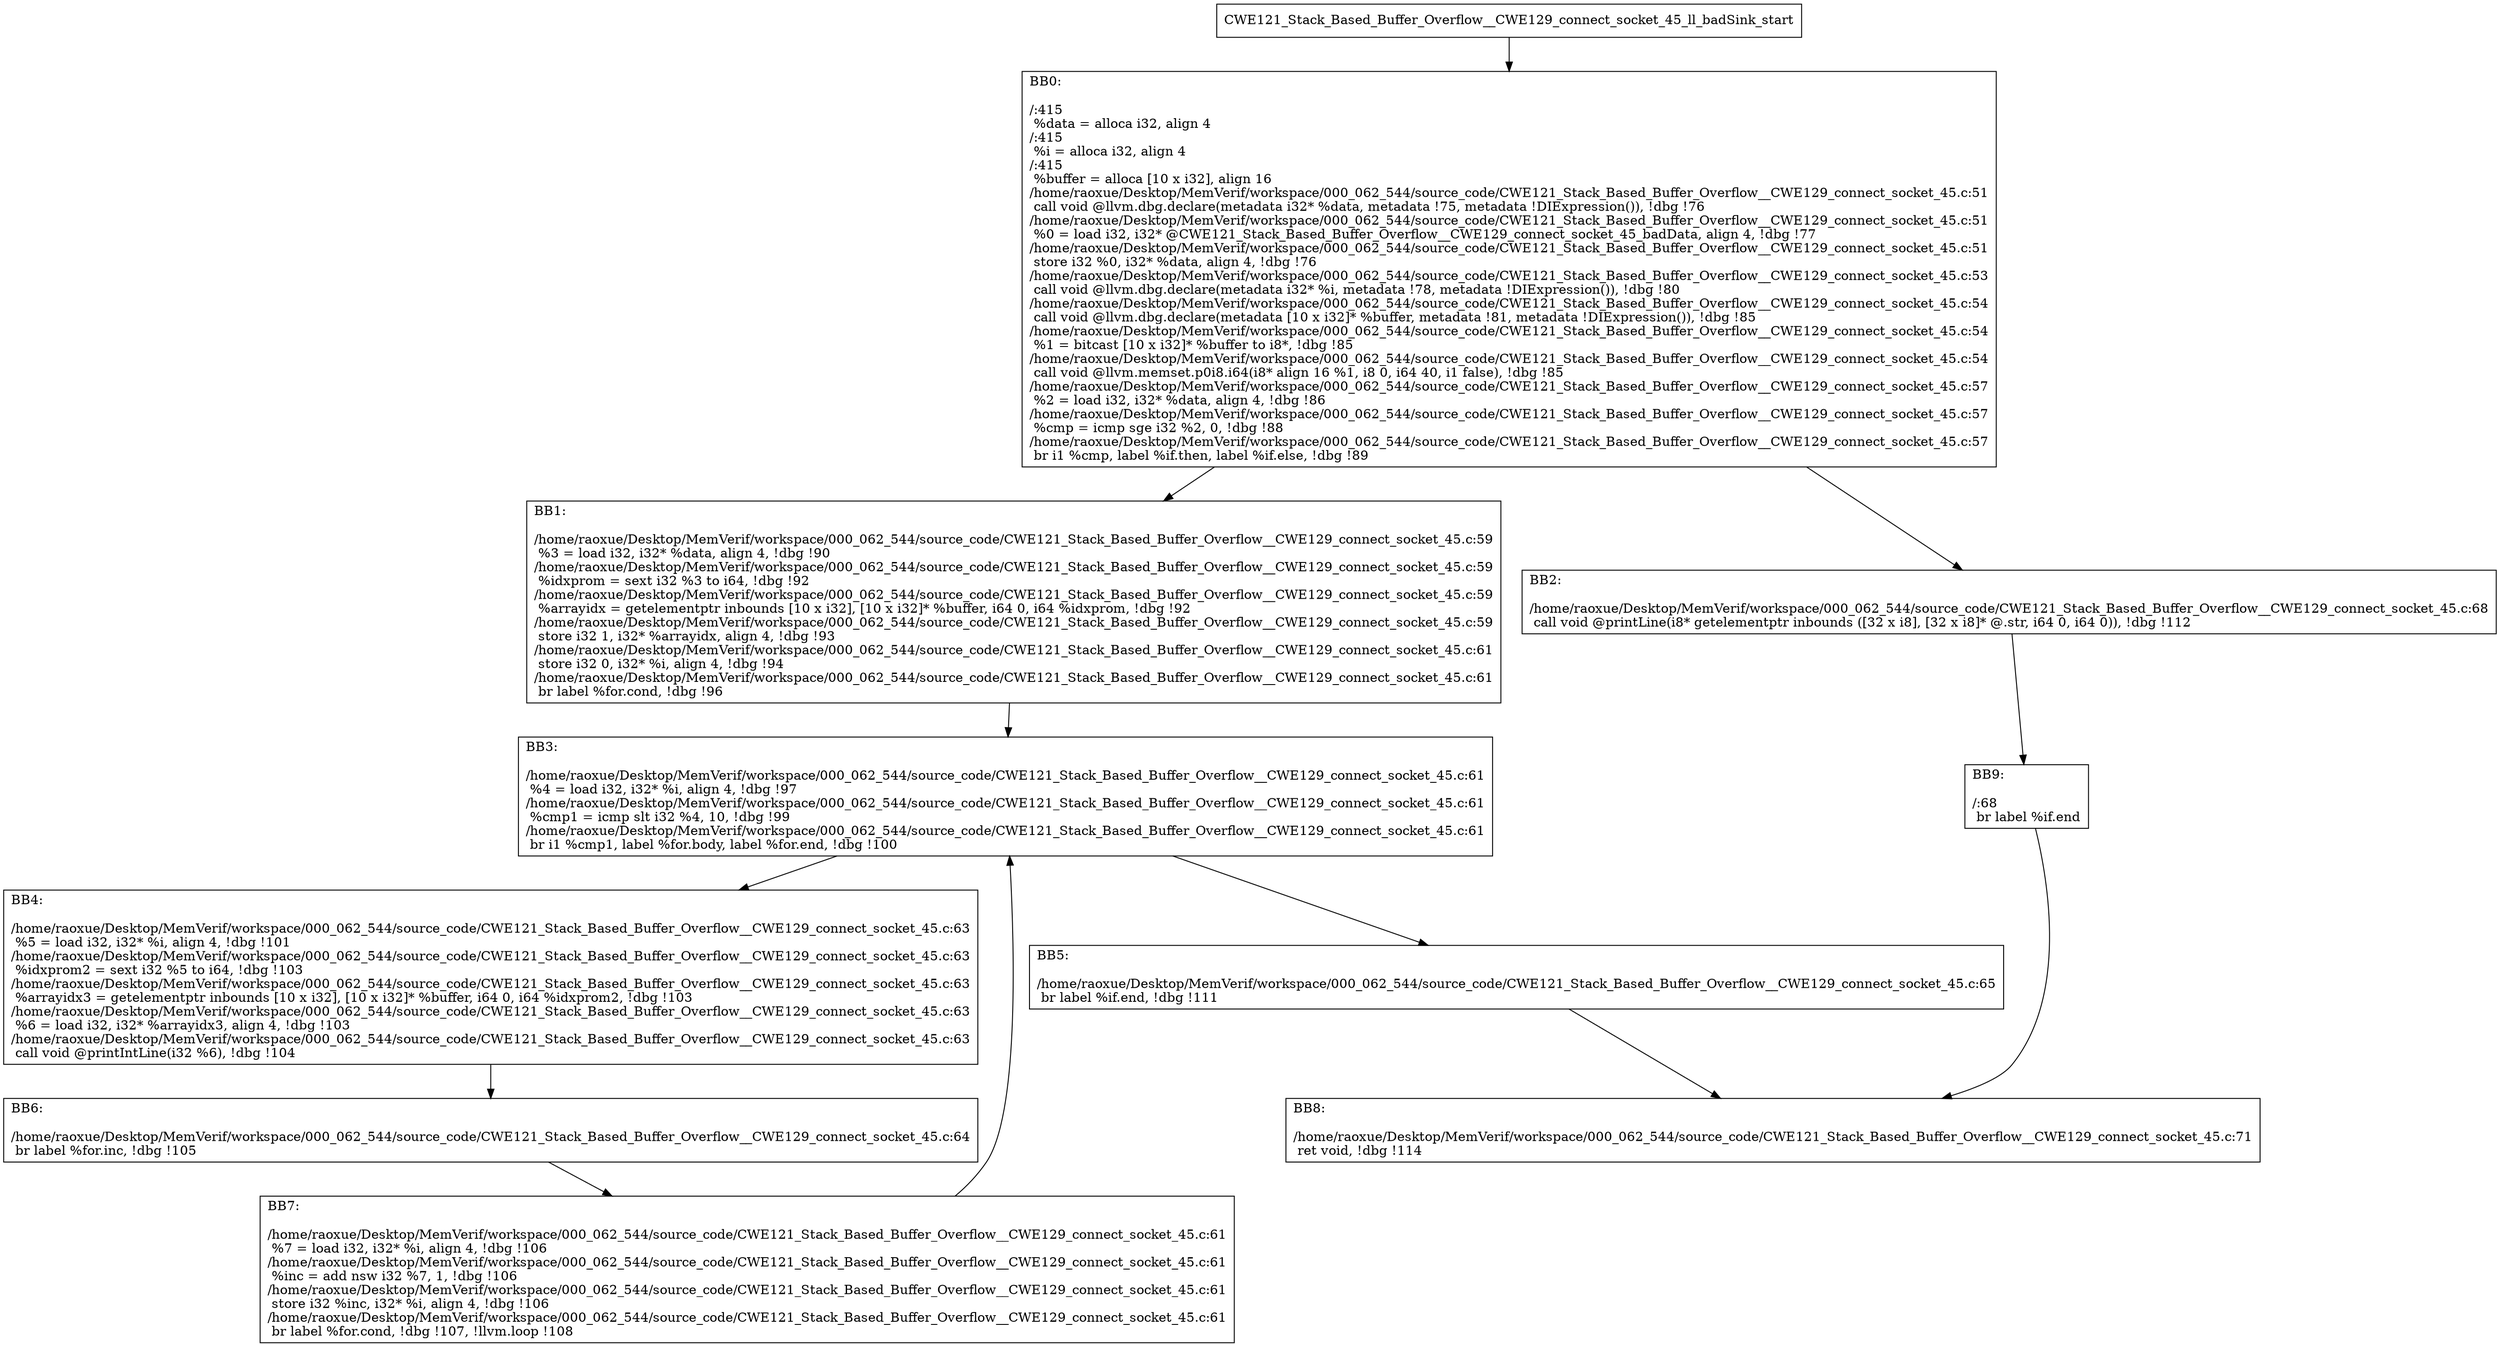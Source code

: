 digraph "CFG for'CWE121_Stack_Based_Buffer_Overflow__CWE129_connect_socket_45_ll_badSink' function" {
	BBCWE121_Stack_Based_Buffer_Overflow__CWE129_connect_socket_45_ll_badSink_start[shape=record,label="{CWE121_Stack_Based_Buffer_Overflow__CWE129_connect_socket_45_ll_badSink_start}"];
	BBCWE121_Stack_Based_Buffer_Overflow__CWE129_connect_socket_45_ll_badSink_start-> CWE121_Stack_Based_Buffer_Overflow__CWE129_connect_socket_45_ll_badSinkBB0;
	CWE121_Stack_Based_Buffer_Overflow__CWE129_connect_socket_45_ll_badSinkBB0 [shape=record, label="{BB0:\l\l/:415\l
  %data = alloca i32, align 4\l
/:415\l
  %i = alloca i32, align 4\l
/:415\l
  %buffer = alloca [10 x i32], align 16\l
/home/raoxue/Desktop/MemVerif/workspace/000_062_544/source_code/CWE121_Stack_Based_Buffer_Overflow__CWE129_connect_socket_45.c:51\l
  call void @llvm.dbg.declare(metadata i32* %data, metadata !75, metadata !DIExpression()), !dbg !76\l
/home/raoxue/Desktop/MemVerif/workspace/000_062_544/source_code/CWE121_Stack_Based_Buffer_Overflow__CWE129_connect_socket_45.c:51\l
  %0 = load i32, i32* @CWE121_Stack_Based_Buffer_Overflow__CWE129_connect_socket_45_badData, align 4, !dbg !77\l
/home/raoxue/Desktop/MemVerif/workspace/000_062_544/source_code/CWE121_Stack_Based_Buffer_Overflow__CWE129_connect_socket_45.c:51\l
  store i32 %0, i32* %data, align 4, !dbg !76\l
/home/raoxue/Desktop/MemVerif/workspace/000_062_544/source_code/CWE121_Stack_Based_Buffer_Overflow__CWE129_connect_socket_45.c:53\l
  call void @llvm.dbg.declare(metadata i32* %i, metadata !78, metadata !DIExpression()), !dbg !80\l
/home/raoxue/Desktop/MemVerif/workspace/000_062_544/source_code/CWE121_Stack_Based_Buffer_Overflow__CWE129_connect_socket_45.c:54\l
  call void @llvm.dbg.declare(metadata [10 x i32]* %buffer, metadata !81, metadata !DIExpression()), !dbg !85\l
/home/raoxue/Desktop/MemVerif/workspace/000_062_544/source_code/CWE121_Stack_Based_Buffer_Overflow__CWE129_connect_socket_45.c:54\l
  %1 = bitcast [10 x i32]* %buffer to i8*, !dbg !85\l
/home/raoxue/Desktop/MemVerif/workspace/000_062_544/source_code/CWE121_Stack_Based_Buffer_Overflow__CWE129_connect_socket_45.c:54\l
  call void @llvm.memset.p0i8.i64(i8* align 16 %1, i8 0, i64 40, i1 false), !dbg !85\l
/home/raoxue/Desktop/MemVerif/workspace/000_062_544/source_code/CWE121_Stack_Based_Buffer_Overflow__CWE129_connect_socket_45.c:57\l
  %2 = load i32, i32* %data, align 4, !dbg !86\l
/home/raoxue/Desktop/MemVerif/workspace/000_062_544/source_code/CWE121_Stack_Based_Buffer_Overflow__CWE129_connect_socket_45.c:57\l
  %cmp = icmp sge i32 %2, 0, !dbg !88\l
/home/raoxue/Desktop/MemVerif/workspace/000_062_544/source_code/CWE121_Stack_Based_Buffer_Overflow__CWE129_connect_socket_45.c:57\l
  br i1 %cmp, label %if.then, label %if.else, !dbg !89\l
}"];
	CWE121_Stack_Based_Buffer_Overflow__CWE129_connect_socket_45_ll_badSinkBB0-> CWE121_Stack_Based_Buffer_Overflow__CWE129_connect_socket_45_ll_badSinkBB1;
	CWE121_Stack_Based_Buffer_Overflow__CWE129_connect_socket_45_ll_badSinkBB0-> CWE121_Stack_Based_Buffer_Overflow__CWE129_connect_socket_45_ll_badSinkBB2;
	CWE121_Stack_Based_Buffer_Overflow__CWE129_connect_socket_45_ll_badSinkBB1 [shape=record, label="{BB1:\l\l/home/raoxue/Desktop/MemVerif/workspace/000_062_544/source_code/CWE121_Stack_Based_Buffer_Overflow__CWE129_connect_socket_45.c:59\l
  %3 = load i32, i32* %data, align 4, !dbg !90\l
/home/raoxue/Desktop/MemVerif/workspace/000_062_544/source_code/CWE121_Stack_Based_Buffer_Overflow__CWE129_connect_socket_45.c:59\l
  %idxprom = sext i32 %3 to i64, !dbg !92\l
/home/raoxue/Desktop/MemVerif/workspace/000_062_544/source_code/CWE121_Stack_Based_Buffer_Overflow__CWE129_connect_socket_45.c:59\l
  %arrayidx = getelementptr inbounds [10 x i32], [10 x i32]* %buffer, i64 0, i64 %idxprom, !dbg !92\l
/home/raoxue/Desktop/MemVerif/workspace/000_062_544/source_code/CWE121_Stack_Based_Buffer_Overflow__CWE129_connect_socket_45.c:59\l
  store i32 1, i32* %arrayidx, align 4, !dbg !93\l
/home/raoxue/Desktop/MemVerif/workspace/000_062_544/source_code/CWE121_Stack_Based_Buffer_Overflow__CWE129_connect_socket_45.c:61\l
  store i32 0, i32* %i, align 4, !dbg !94\l
/home/raoxue/Desktop/MemVerif/workspace/000_062_544/source_code/CWE121_Stack_Based_Buffer_Overflow__CWE129_connect_socket_45.c:61\l
  br label %for.cond, !dbg !96\l
}"];
	CWE121_Stack_Based_Buffer_Overflow__CWE129_connect_socket_45_ll_badSinkBB1-> CWE121_Stack_Based_Buffer_Overflow__CWE129_connect_socket_45_ll_badSinkBB3;
	CWE121_Stack_Based_Buffer_Overflow__CWE129_connect_socket_45_ll_badSinkBB3 [shape=record, label="{BB3:\l\l/home/raoxue/Desktop/MemVerif/workspace/000_062_544/source_code/CWE121_Stack_Based_Buffer_Overflow__CWE129_connect_socket_45.c:61\l
  %4 = load i32, i32* %i, align 4, !dbg !97\l
/home/raoxue/Desktop/MemVerif/workspace/000_062_544/source_code/CWE121_Stack_Based_Buffer_Overflow__CWE129_connect_socket_45.c:61\l
  %cmp1 = icmp slt i32 %4, 10, !dbg !99\l
/home/raoxue/Desktop/MemVerif/workspace/000_062_544/source_code/CWE121_Stack_Based_Buffer_Overflow__CWE129_connect_socket_45.c:61\l
  br i1 %cmp1, label %for.body, label %for.end, !dbg !100\l
}"];
	CWE121_Stack_Based_Buffer_Overflow__CWE129_connect_socket_45_ll_badSinkBB3-> CWE121_Stack_Based_Buffer_Overflow__CWE129_connect_socket_45_ll_badSinkBB4;
	CWE121_Stack_Based_Buffer_Overflow__CWE129_connect_socket_45_ll_badSinkBB3-> CWE121_Stack_Based_Buffer_Overflow__CWE129_connect_socket_45_ll_badSinkBB5;
	CWE121_Stack_Based_Buffer_Overflow__CWE129_connect_socket_45_ll_badSinkBB4 [shape=record, label="{BB4:\l\l/home/raoxue/Desktop/MemVerif/workspace/000_062_544/source_code/CWE121_Stack_Based_Buffer_Overflow__CWE129_connect_socket_45.c:63\l
  %5 = load i32, i32* %i, align 4, !dbg !101\l
/home/raoxue/Desktop/MemVerif/workspace/000_062_544/source_code/CWE121_Stack_Based_Buffer_Overflow__CWE129_connect_socket_45.c:63\l
  %idxprom2 = sext i32 %5 to i64, !dbg !103\l
/home/raoxue/Desktop/MemVerif/workspace/000_062_544/source_code/CWE121_Stack_Based_Buffer_Overflow__CWE129_connect_socket_45.c:63\l
  %arrayidx3 = getelementptr inbounds [10 x i32], [10 x i32]* %buffer, i64 0, i64 %idxprom2, !dbg !103\l
/home/raoxue/Desktop/MemVerif/workspace/000_062_544/source_code/CWE121_Stack_Based_Buffer_Overflow__CWE129_connect_socket_45.c:63\l
  %6 = load i32, i32* %arrayidx3, align 4, !dbg !103\l
/home/raoxue/Desktop/MemVerif/workspace/000_062_544/source_code/CWE121_Stack_Based_Buffer_Overflow__CWE129_connect_socket_45.c:63\l
  call void @printIntLine(i32 %6), !dbg !104\l
}"];
	CWE121_Stack_Based_Buffer_Overflow__CWE129_connect_socket_45_ll_badSinkBB4-> CWE121_Stack_Based_Buffer_Overflow__CWE129_connect_socket_45_ll_badSinkBB6;
	CWE121_Stack_Based_Buffer_Overflow__CWE129_connect_socket_45_ll_badSinkBB6 [shape=record, label="{BB6:\l\l/home/raoxue/Desktop/MemVerif/workspace/000_062_544/source_code/CWE121_Stack_Based_Buffer_Overflow__CWE129_connect_socket_45.c:64\l
  br label %for.inc, !dbg !105\l
}"];
	CWE121_Stack_Based_Buffer_Overflow__CWE129_connect_socket_45_ll_badSinkBB6-> CWE121_Stack_Based_Buffer_Overflow__CWE129_connect_socket_45_ll_badSinkBB7;
	CWE121_Stack_Based_Buffer_Overflow__CWE129_connect_socket_45_ll_badSinkBB7 [shape=record, label="{BB7:\l\l/home/raoxue/Desktop/MemVerif/workspace/000_062_544/source_code/CWE121_Stack_Based_Buffer_Overflow__CWE129_connect_socket_45.c:61\l
  %7 = load i32, i32* %i, align 4, !dbg !106\l
/home/raoxue/Desktop/MemVerif/workspace/000_062_544/source_code/CWE121_Stack_Based_Buffer_Overflow__CWE129_connect_socket_45.c:61\l
  %inc = add nsw i32 %7, 1, !dbg !106\l
/home/raoxue/Desktop/MemVerif/workspace/000_062_544/source_code/CWE121_Stack_Based_Buffer_Overflow__CWE129_connect_socket_45.c:61\l
  store i32 %inc, i32* %i, align 4, !dbg !106\l
/home/raoxue/Desktop/MemVerif/workspace/000_062_544/source_code/CWE121_Stack_Based_Buffer_Overflow__CWE129_connect_socket_45.c:61\l
  br label %for.cond, !dbg !107, !llvm.loop !108\l
}"];
	CWE121_Stack_Based_Buffer_Overflow__CWE129_connect_socket_45_ll_badSinkBB7-> CWE121_Stack_Based_Buffer_Overflow__CWE129_connect_socket_45_ll_badSinkBB3;
	CWE121_Stack_Based_Buffer_Overflow__CWE129_connect_socket_45_ll_badSinkBB5 [shape=record, label="{BB5:\l\l/home/raoxue/Desktop/MemVerif/workspace/000_062_544/source_code/CWE121_Stack_Based_Buffer_Overflow__CWE129_connect_socket_45.c:65\l
  br label %if.end, !dbg !111\l
}"];
	CWE121_Stack_Based_Buffer_Overflow__CWE129_connect_socket_45_ll_badSinkBB5-> CWE121_Stack_Based_Buffer_Overflow__CWE129_connect_socket_45_ll_badSinkBB8;
	CWE121_Stack_Based_Buffer_Overflow__CWE129_connect_socket_45_ll_badSinkBB2 [shape=record, label="{BB2:\l\l/home/raoxue/Desktop/MemVerif/workspace/000_062_544/source_code/CWE121_Stack_Based_Buffer_Overflow__CWE129_connect_socket_45.c:68\l
  call void @printLine(i8* getelementptr inbounds ([32 x i8], [32 x i8]* @.str, i64 0, i64 0)), !dbg !112\l
}"];
	CWE121_Stack_Based_Buffer_Overflow__CWE129_connect_socket_45_ll_badSinkBB2-> CWE121_Stack_Based_Buffer_Overflow__CWE129_connect_socket_45_ll_badSinkBB9;
	CWE121_Stack_Based_Buffer_Overflow__CWE129_connect_socket_45_ll_badSinkBB9 [shape=record, label="{BB9:\l\l/:68\l
  br label %if.end\l
}"];
	CWE121_Stack_Based_Buffer_Overflow__CWE129_connect_socket_45_ll_badSinkBB9-> CWE121_Stack_Based_Buffer_Overflow__CWE129_connect_socket_45_ll_badSinkBB8;
	CWE121_Stack_Based_Buffer_Overflow__CWE129_connect_socket_45_ll_badSinkBB8 [shape=record, label="{BB8:\l\l/home/raoxue/Desktop/MemVerif/workspace/000_062_544/source_code/CWE121_Stack_Based_Buffer_Overflow__CWE129_connect_socket_45.c:71\l
  ret void, !dbg !114\l
}"];
}
